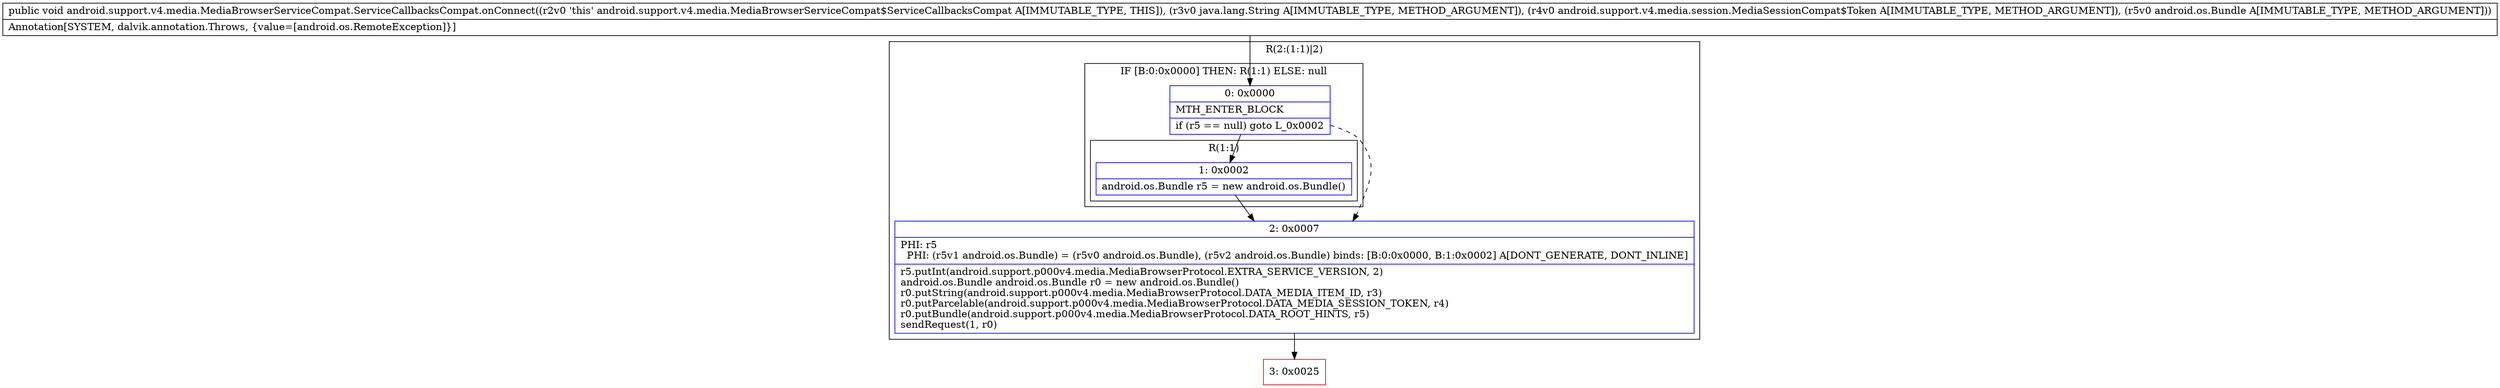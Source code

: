 digraph "CFG forandroid.support.v4.media.MediaBrowserServiceCompat.ServiceCallbacksCompat.onConnect(Ljava\/lang\/String;Landroid\/support\/v4\/media\/session\/MediaSessionCompat$Token;Landroid\/os\/Bundle;)V" {
subgraph cluster_Region_1847782821 {
label = "R(2:(1:1)|2)";
node [shape=record,color=blue];
subgraph cluster_IfRegion_445359754 {
label = "IF [B:0:0x0000] THEN: R(1:1) ELSE: null";
node [shape=record,color=blue];
Node_0 [shape=record,label="{0\:\ 0x0000|MTH_ENTER_BLOCK\l|if (r5 == null) goto L_0x0002\l}"];
subgraph cluster_Region_831517170 {
label = "R(1:1)";
node [shape=record,color=blue];
Node_1 [shape=record,label="{1\:\ 0x0002|android.os.Bundle r5 = new android.os.Bundle()\l}"];
}
}
Node_2 [shape=record,label="{2\:\ 0x0007|PHI: r5 \l  PHI: (r5v1 android.os.Bundle) = (r5v0 android.os.Bundle), (r5v2 android.os.Bundle) binds: [B:0:0x0000, B:1:0x0002] A[DONT_GENERATE, DONT_INLINE]\l|r5.putInt(android.support.p000v4.media.MediaBrowserProtocol.EXTRA_SERVICE_VERSION, 2)\landroid.os.Bundle android.os.Bundle r0 = new android.os.Bundle()\lr0.putString(android.support.p000v4.media.MediaBrowserProtocol.DATA_MEDIA_ITEM_ID, r3)\lr0.putParcelable(android.support.p000v4.media.MediaBrowserProtocol.DATA_MEDIA_SESSION_TOKEN, r4)\lr0.putBundle(android.support.p000v4.media.MediaBrowserProtocol.DATA_ROOT_HINTS, r5)\lsendRequest(1, r0)\l}"];
}
Node_3 [shape=record,color=red,label="{3\:\ 0x0025}"];
MethodNode[shape=record,label="{public void android.support.v4.media.MediaBrowserServiceCompat.ServiceCallbacksCompat.onConnect((r2v0 'this' android.support.v4.media.MediaBrowserServiceCompat$ServiceCallbacksCompat A[IMMUTABLE_TYPE, THIS]), (r3v0 java.lang.String A[IMMUTABLE_TYPE, METHOD_ARGUMENT]), (r4v0 android.support.v4.media.session.MediaSessionCompat$Token A[IMMUTABLE_TYPE, METHOD_ARGUMENT]), (r5v0 android.os.Bundle A[IMMUTABLE_TYPE, METHOD_ARGUMENT]))  | Annotation[SYSTEM, dalvik.annotation.Throws, \{value=[android.os.RemoteException]\}]\l}"];
MethodNode -> Node_0;
Node_0 -> Node_1;
Node_0 -> Node_2[style=dashed];
Node_1 -> Node_2;
Node_2 -> Node_3;
}


